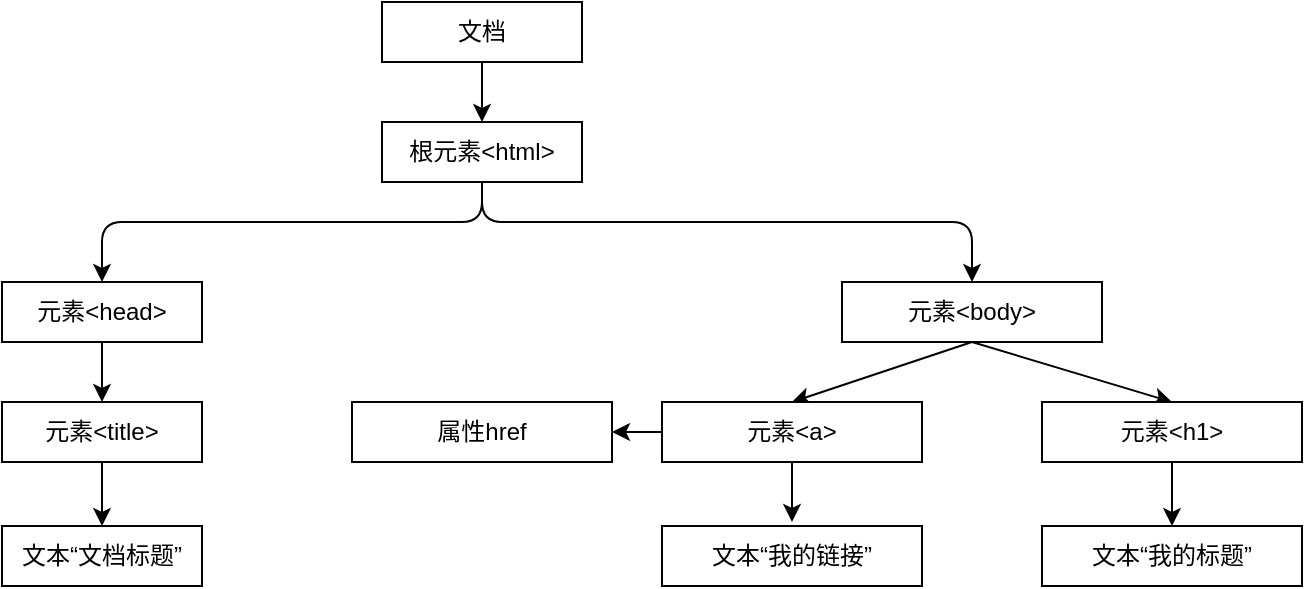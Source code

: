 <mxfile>
    <diagram name="Page-1" id="c4acf3e9-155e-7222-9cf6-157b1a14988f">
        <mxGraphModel dx="799" dy="469" grid="1" gridSize="10" guides="1" tooltips="1" connect="1" arrows="1" fold="1" page="1" pageScale="1" pageWidth="850" pageHeight="1100" background="none" math="0" shadow="0">
            <root>
                <mxCell id="0"/>
                <mxCell id="1" parent="0"/>
                <mxCell id="50" style="edgeStyle=none;html=1;exitX=0.5;exitY=1;exitDx=0;exitDy=0;entryX=0.5;entryY=0;entryDx=0;entryDy=0;" edge="1" parent="1" source="48" target="49">
                    <mxGeometry relative="1" as="geometry"/>
                </mxCell>
                <mxCell id="48" value="文档" style="rounded=0;whiteSpace=wrap;html=1;" vertex="1" parent="1">
                    <mxGeometry x="330" y="20" width="100" height="30" as="geometry"/>
                </mxCell>
                <mxCell id="60" style="edgeStyle=none;html=1;exitX=0.5;exitY=1;exitDx=0;exitDy=0;entryX=0.5;entryY=0;entryDx=0;entryDy=0;" edge="1" parent="1" source="49" target="52">
                    <mxGeometry relative="1" as="geometry">
                        <Array as="points">
                            <mxPoint x="380" y="130"/>
                            <mxPoint x="625" y="130"/>
                        </Array>
                    </mxGeometry>
                </mxCell>
                <mxCell id="61" style="edgeStyle=none;html=1;exitX=0.5;exitY=1;exitDx=0;exitDy=0;entryX=0.5;entryY=0;entryDx=0;entryDy=0;" edge="1" parent="1" source="49" target="51">
                    <mxGeometry relative="1" as="geometry">
                        <Array as="points">
                            <mxPoint x="380" y="130"/>
                            <mxPoint x="190" y="130"/>
                        </Array>
                    </mxGeometry>
                </mxCell>
                <mxCell id="49" value="根元素&amp;lt;html&amp;gt;" style="rounded=0;whiteSpace=wrap;html=1;" vertex="1" parent="1">
                    <mxGeometry x="330" y="80" width="100" height="30" as="geometry"/>
                </mxCell>
                <mxCell id="62" style="edgeStyle=none;html=1;exitX=0.5;exitY=1;exitDx=0;exitDy=0;entryX=0.5;entryY=0;entryDx=0;entryDy=0;" edge="1" parent="1" source="51" target="53">
                    <mxGeometry relative="1" as="geometry"/>
                </mxCell>
                <mxCell id="51" value="元素&amp;lt;head&amp;gt;" style="rounded=0;whiteSpace=wrap;html=1;" vertex="1" parent="1">
                    <mxGeometry x="140" y="160" width="100" height="30" as="geometry"/>
                </mxCell>
                <mxCell id="64" style="edgeStyle=none;html=1;exitX=0.5;exitY=1;exitDx=0;exitDy=0;entryX=0.5;entryY=0;entryDx=0;entryDy=0;" edge="1" parent="1" source="52" target="55">
                    <mxGeometry relative="1" as="geometry"/>
                </mxCell>
                <mxCell id="65" style="edgeStyle=none;html=1;exitX=0.5;exitY=1;exitDx=0;exitDy=0;entryX=0.5;entryY=0;entryDx=0;entryDy=0;" edge="1" parent="1" source="52" target="56">
                    <mxGeometry relative="1" as="geometry"/>
                </mxCell>
                <mxCell id="52" value="元素&amp;lt;body&amp;gt;" style="rounded=0;whiteSpace=wrap;html=1;" vertex="1" parent="1">
                    <mxGeometry x="560" y="160" width="130" height="30" as="geometry"/>
                </mxCell>
                <mxCell id="63" style="edgeStyle=none;html=1;exitX=0.5;exitY=1;exitDx=0;exitDy=0;entryX=0.5;entryY=0;entryDx=0;entryDy=0;" edge="1" parent="1" source="53" target="54">
                    <mxGeometry relative="1" as="geometry"/>
                </mxCell>
                <mxCell id="53" value="元素&amp;lt;title&amp;gt;" style="rounded=0;whiteSpace=wrap;html=1;" vertex="1" parent="1">
                    <mxGeometry x="140" y="220" width="100" height="30" as="geometry"/>
                </mxCell>
                <mxCell id="54" value="文本“文档标题”" style="rounded=0;whiteSpace=wrap;html=1;" vertex="1" parent="1">
                    <mxGeometry x="140" y="282" width="100" height="30" as="geometry"/>
                </mxCell>
                <mxCell id="66" style="edgeStyle=none;html=1;exitX=0.5;exitY=1;exitDx=0;exitDy=0;" edge="1" parent="1" source="55">
                    <mxGeometry relative="1" as="geometry">
                        <mxPoint x="535" y="280" as="targetPoint"/>
                    </mxGeometry>
                </mxCell>
                <mxCell id="68" style="edgeStyle=none;html=1;exitX=0;exitY=0.5;exitDx=0;exitDy=0;entryX=1;entryY=0.5;entryDx=0;entryDy=0;" edge="1" parent="1" source="55" target="59">
                    <mxGeometry relative="1" as="geometry"/>
                </mxCell>
                <mxCell id="55" value="元素&amp;lt;a&amp;gt;" style="rounded=0;whiteSpace=wrap;html=1;" vertex="1" parent="1">
                    <mxGeometry x="470" y="220" width="130" height="30" as="geometry"/>
                </mxCell>
                <mxCell id="67" style="edgeStyle=none;html=1;exitX=0.5;exitY=1;exitDx=0;exitDy=0;entryX=0.5;entryY=0;entryDx=0;entryDy=0;" edge="1" parent="1" source="56" target="58">
                    <mxGeometry relative="1" as="geometry"/>
                </mxCell>
                <mxCell id="56" value="元素&amp;lt;h1&amp;gt;" style="rounded=0;whiteSpace=wrap;html=1;" vertex="1" parent="1">
                    <mxGeometry x="660" y="220" width="130" height="30" as="geometry"/>
                </mxCell>
                <mxCell id="57" value="文本“我的链接”" style="rounded=0;whiteSpace=wrap;html=1;" vertex="1" parent="1">
                    <mxGeometry x="470" y="282" width="130" height="30" as="geometry"/>
                </mxCell>
                <mxCell id="58" value="文本“我的标题”" style="rounded=0;whiteSpace=wrap;html=1;" vertex="1" parent="1">
                    <mxGeometry x="660" y="282" width="130" height="30" as="geometry"/>
                </mxCell>
                <mxCell id="59" value="属性href" style="rounded=0;whiteSpace=wrap;html=1;" vertex="1" parent="1">
                    <mxGeometry x="315" y="220" width="130" height="30" as="geometry"/>
                </mxCell>
            </root>
        </mxGraphModel>
    </diagram>
</mxfile>